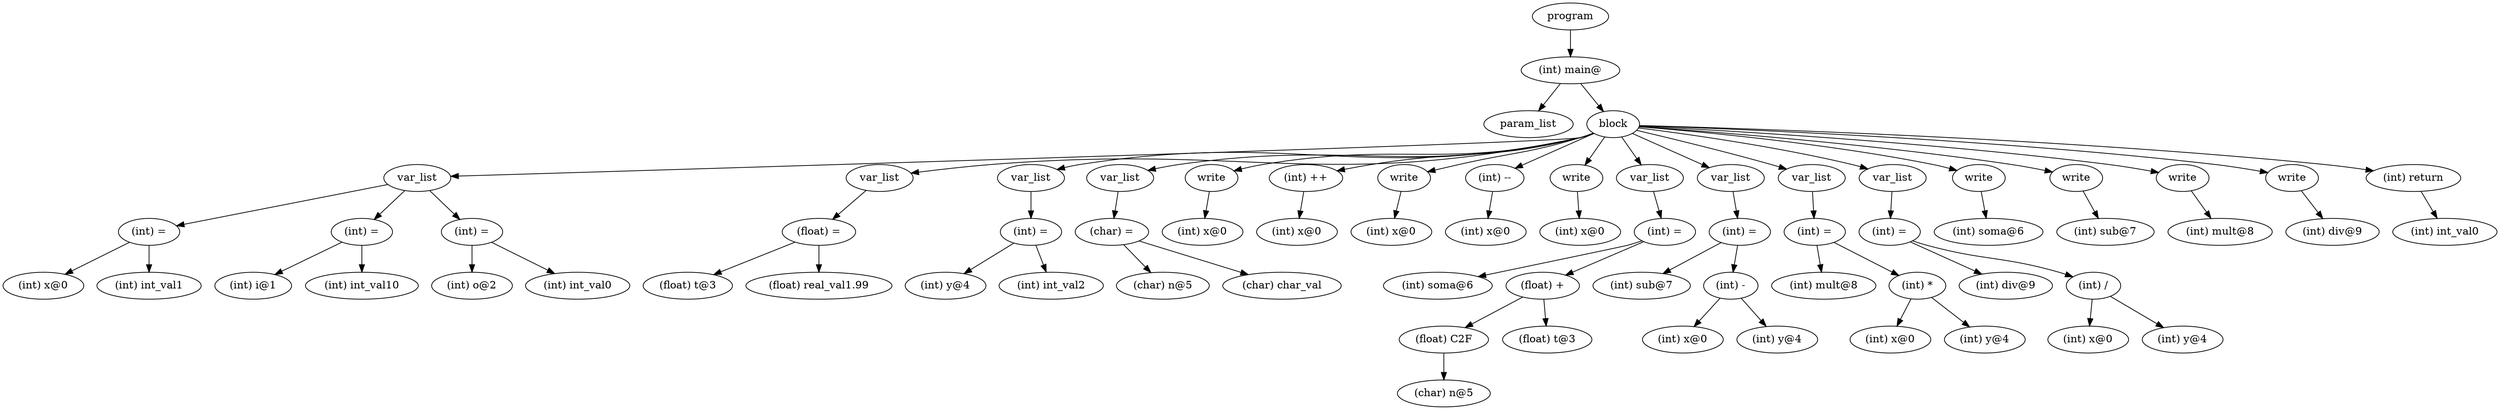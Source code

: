 digraph {
graph [ordering="out"];
node0[label="program"];
node1[label="(int) main@"];
node2[label="param_list"];
node1 -> node2;
node3[label="block"];
node4[label="var_list"];
node5[label="(int) ="];
node6[label="(int) x@0"];
node5 -> node6;
node7[label="(int) int_val1"];
node5 -> node7;
node4 -> node5;
node8[label="(int) ="];
node9[label="(int) i@1"];
node8 -> node9;
node10[label="(int) int_val10"];
node8 -> node10;
node4 -> node8;
node11[label="(int) ="];
node12[label="(int) o@2"];
node11 -> node12;
node13[label="(int) int_val0"];
node11 -> node13;
node4 -> node11;
node3 -> node4;
node14[label="var_list"];
node15[label="(float) ="];
node16[label="(float) t@3"];
node15 -> node16;
node17[label="(float) real_val1.99"];
node15 -> node17;
node14 -> node15;
node3 -> node14;
node18[label="var_list"];
node19[label="(int) ="];
node20[label="(int) y@4"];
node19 -> node20;
node21[label="(int) int_val2"];
node19 -> node21;
node18 -> node19;
node3 -> node18;
node22[label="var_list"];
node23[label="(char) ="];
node24[label="(char) n@5"];
node23 -> node24;
node25[label="(char) char_val"];
node23 -> node25;
node22 -> node23;
node3 -> node22;
node26[label="write"];
node27[label="(int) x@0"];
node26 -> node27;
node3 -> node26;
node28[label="(int) ++"];
node29[label="(int) x@0"];
node28 -> node29;
node3 -> node28;
node30[label="write"];
node31[label="(int) x@0"];
node30 -> node31;
node3 -> node30;
node32[label="(int) --"];
node33[label="(int) x@0"];
node32 -> node33;
node3 -> node32;
node34[label="write"];
node35[label="(int) x@0"];
node34 -> node35;
node3 -> node34;
node36[label="var_list"];
node37[label="(int) ="];
node38[label="(int) soma@6"];
node37 -> node38;
node39[label="(float) +"];
node40[label="(float) C2F"];
node41[label="(char) n@5"];
node40 -> node41;
node39 -> node40;
node42[label="(float) t@3"];
node39 -> node42;
node37 -> node39;
node36 -> node37;
node3 -> node36;
node43[label="var_list"];
node44[label="(int) ="];
node45[label="(int) sub@7"];
node44 -> node45;
node46[label="(int) -"];
node47[label="(int) x@0"];
node46 -> node47;
node48[label="(int) y@4"];
node46 -> node48;
node44 -> node46;
node43 -> node44;
node3 -> node43;
node49[label="var_list"];
node50[label="(int) ="];
node51[label="(int) mult@8"];
node50 -> node51;
node52[label="(int) *"];
node53[label="(int) x@0"];
node52 -> node53;
node54[label="(int) y@4"];
node52 -> node54;
node50 -> node52;
node49 -> node50;
node3 -> node49;
node55[label="var_list"];
node56[label="(int) ="];
node57[label="(int) div@9"];
node56 -> node57;
node58[label="(int) /"];
node59[label="(int) x@0"];
node58 -> node59;
node60[label="(int) y@4"];
node58 -> node60;
node56 -> node58;
node55 -> node56;
node3 -> node55;
node61[label="write"];
node62[label="(int) soma@6"];
node61 -> node62;
node3 -> node61;
node63[label="write"];
node64[label="(int) sub@7"];
node63 -> node64;
node3 -> node63;
node65[label="write"];
node66[label="(int) mult@8"];
node65 -> node66;
node3 -> node65;
node67[label="write"];
node68[label="(int) div@9"];
node67 -> node68;
node3 -> node67;
node69[label="(int) return"];
node70[label="(int) int_val0"];
node69 -> node70;
node3 -> node69;
node1 -> node3;
node0 -> node1;
}
